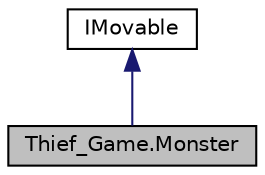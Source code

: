 digraph "Thief_Game.Monster"
{
 // LATEX_PDF_SIZE
  edge [fontname="Helvetica",fontsize="10",labelfontname="Helvetica",labelfontsize="10"];
  node [fontname="Helvetica",fontsize="10",shape=record];
  Node1 [label="Thief_Game.Monster",height=0.2,width=0.4,color="black", fillcolor="grey75", style="filled", fontcolor="black",tooltip="Класс инициализации противника"];
  Node2 -> Node1 [dir="back",color="midnightblue",fontsize="10",style="solid",fontname="Helvetica"];
  Node2 [label="IMovable",height=0.2,width=0.4,color="black", fillcolor="white", style="filled",URL="$interface_thief___game_1_1_i_movable.html",tooltip="Интерфейс управления персонажем."];
}
